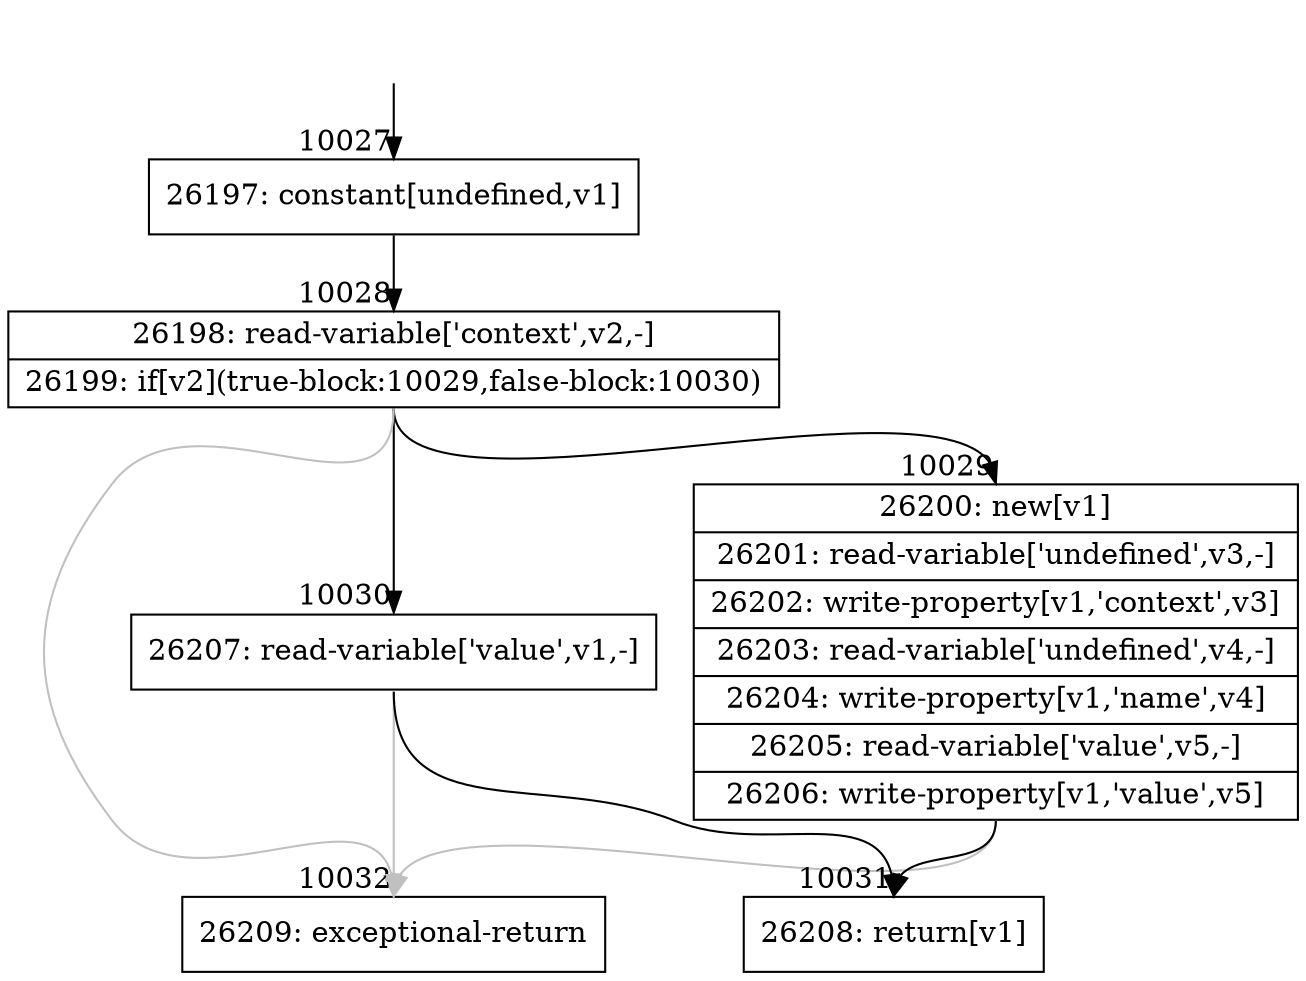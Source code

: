 digraph {
rankdir="TD"
BB_entry754[shape=none,label=""];
BB_entry754 -> BB10027 [tailport=s, headport=n, headlabel="    10027"]
BB10027 [shape=record label="{26197: constant[undefined,v1]}" ] 
BB10027 -> BB10028 [tailport=s, headport=n, headlabel="      10028"]
BB10028 [shape=record label="{26198: read-variable['context',v2,-]|26199: if[v2](true-block:10029,false-block:10030)}" ] 
BB10028 -> BB10029 [tailport=s, headport=n, headlabel="      10029"]
BB10028 -> BB10030 [tailport=s, headport=n, headlabel="      10030"]
BB10028 -> BB10032 [tailport=s, headport=n, color=gray, headlabel="      10032"]
BB10029 [shape=record label="{26200: new[v1]|26201: read-variable['undefined',v3,-]|26202: write-property[v1,'context',v3]|26203: read-variable['undefined',v4,-]|26204: write-property[v1,'name',v4]|26205: read-variable['value',v5,-]|26206: write-property[v1,'value',v5]}" ] 
BB10029 -> BB10031 [tailport=s, headport=n, headlabel="      10031"]
BB10029 -> BB10032 [tailport=s, headport=n, color=gray]
BB10030 [shape=record label="{26207: read-variable['value',v1,-]}" ] 
BB10030 -> BB10031 [tailport=s, headport=n]
BB10030 -> BB10032 [tailport=s, headport=n, color=gray]
BB10031 [shape=record label="{26208: return[v1]}" ] 
BB10032 [shape=record label="{26209: exceptional-return}" ] 
//#$~ 13870
}
